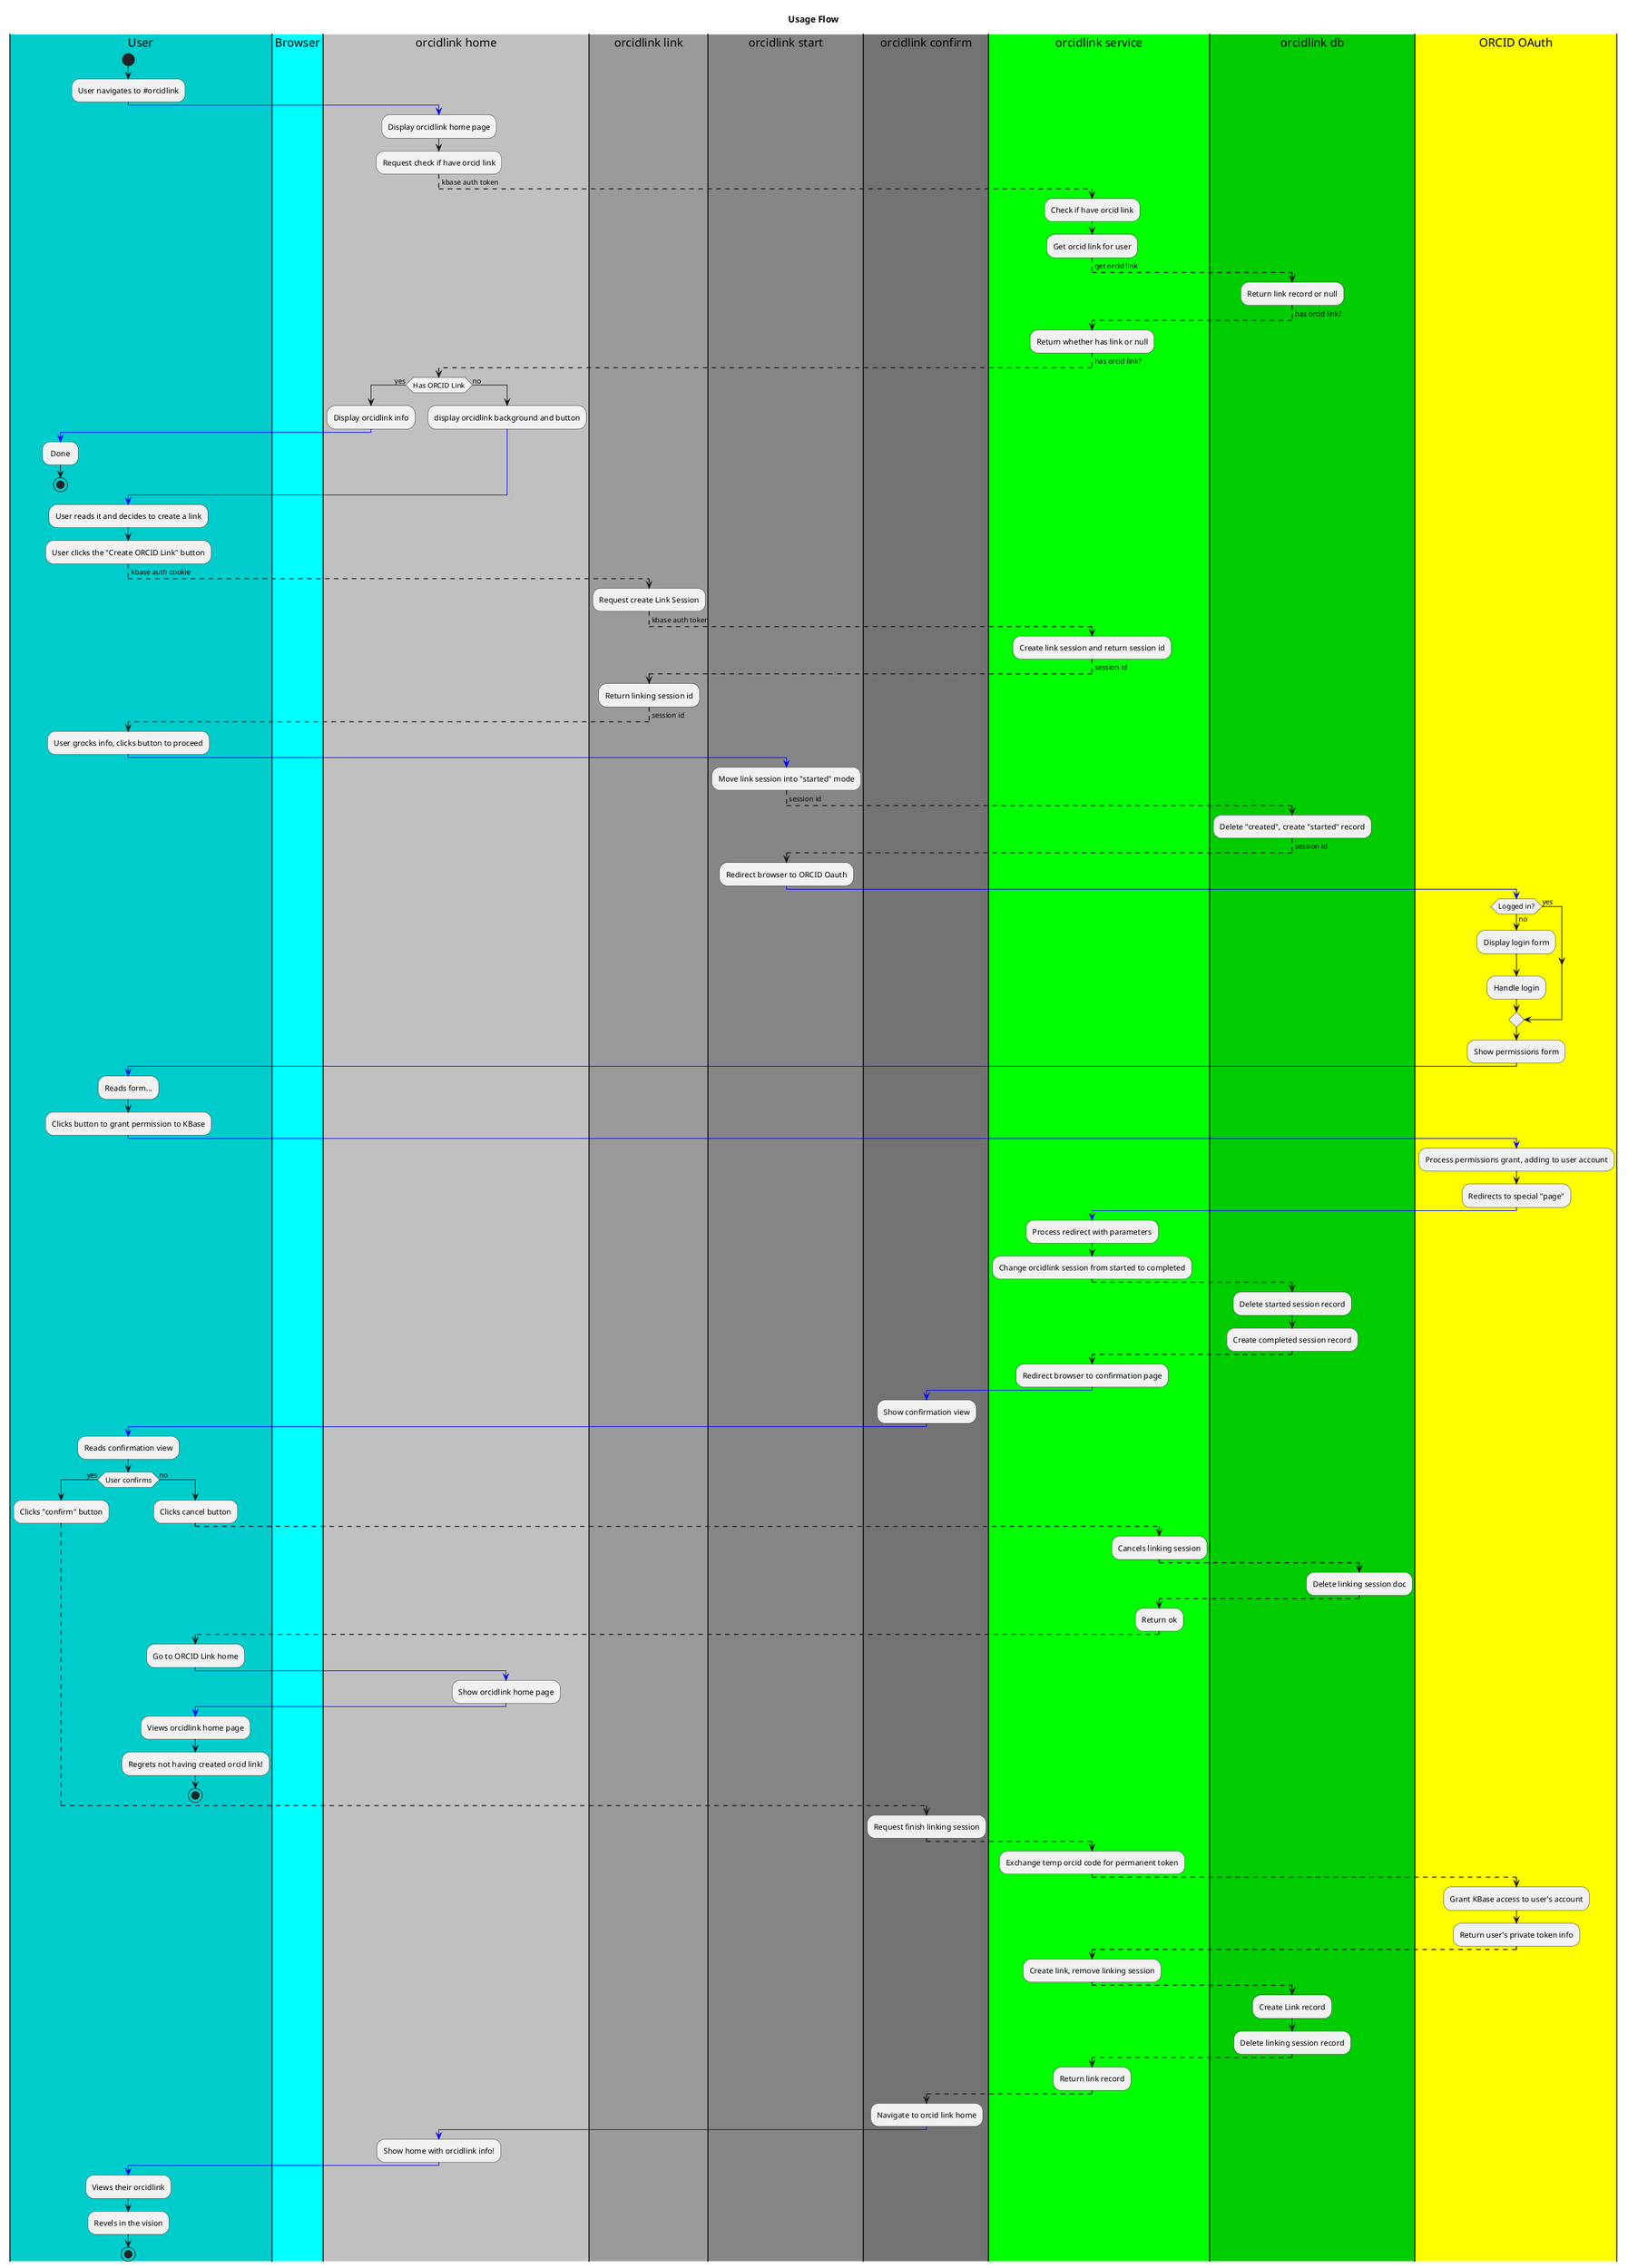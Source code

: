 @startuml

title Usage Flow

|%darken("aqua", 20)|User|
|#aqua|Browser|
|#silver|orcidlink home|
|%darken("silver", 20)|orcidlink link|
|%darken("silver", 30)|orcidlink start|
|%darken("silver", 40)|orcidlink confirm|
|#lime|orcidlink service|
|%darken("lime", 20)|orcidlink db|
|#yellow|ORCID OAuth|

|User|
start

|User|
:User navigates to #orcidlink;
-[#blue]->;

|orcidlink home|
:Display orcidlink home page;

:Request check if have orcid link;

-[dashed]-> kbase auth token;

|orcidlink service|
:Check if have orcid link;
:Get orcid link for user;
-[dashed]-> get orcid link;

|orcidlink db|
:Return link record or null;
-[dashed]-> has orcid link?;

|orcidlink service|
:Return whether has link or null;

-[dashed]-> has orcid link?;

|orcidlink home|

if (Has ORCID Link) then (yes)
    :Display orcidlink info;
    -[#blue]->;
    |User|
    : Done ;
    stop
else (no)
    |orcidlink home|
    :display orcidlink background and button;
    -[#blue]->;
endif

|User|
:User reads it and decides to create a link;
:User clicks the "Create ORCID Link" button;
-[dashed]-> kbase auth cookie;

|orcidlink link|
:Request create Link Session;
-[dashed]-> kbase auth token;

|orcidlink service|
:Create link session and return session id;
-[dashed]-> session id;

|orcidlink link|
:Return linking session id;
-[dashed]-> session id;

|User|
:User grocks info, clicks button to proceed;
-[#blue]->;

|orcidlink start|
:Move link session into "started" mode;
-[dashed]-> session id;

|orcidlink db|
:Delete "created", create "started" record;
-[dashed]-> session id;

|orcidlink start|
:Redirect browser to ORCID Oauth;
-[#blue]->;

|ORCID OAuth|
if (Logged in?) then (no)
    :Display login form;
    :Handle login;
else (yes)
endif

:Show permissions form;
-[#blue]->;

|User|
:Reads form...;
:Clicks button to grant permission to KBase;
-[#blue]->;

|ORCID OAuth|
:Process permissions grant, adding to user account;
:Redirects to special "page";
-[#blue]->;

|orcidlink service|
:Process redirect with parameters;
:Change orcidlink session from started to completed;
-[dashed]-> 

|orcidlink db|
:Delete started session record;
:Create completed session record;
-[dashed]-> 

|orcidlink service|
:Redirect browser to confirmation page;
-[#blue]->;

|orcidlink confirm|
:Show confirmation view;
-[#blue]->;

|User|
:Reads confirmation view;

if (User confirms) then (yes)
    :Clicks "confirm" button;
    -[dashed]-> 
else (no)
    :Clicks cancel button;
    -[dashed]-> 

    |orcidlink service|
    :Cancels linking session;
    -[dashed]-> 

    |orcidlink db|
    :Delete linking session doc;
    -[dashed]-> 

    |orcidlink service|
    :Return ok;
    -[dashed]-> 

    |User|
    :Go to ORCID Link home;
    -[#blue]->;

    |orcidlink home|
    :Show orcidlink home page;
    -[#blue]->;

    |User|
    :Views orcidlink home page;
    :Regrets not having created orcid link!;
    stop
endif

|orcidlink confirm|
:Request finish linking session;
-[dashed]->

|orcidlink service|
:Exchange temp orcid code for permanent token;
-[dashed]-> 

|ORCID OAuth|
:Grant KBase access to user's account;
:Return user's private token info;
-[dashed]-> 


|orcidlink service|
:Create link, remove linking session;
-[dashed]-> 

|orcidlink db|
:Create Link record;
:Delete linking session record;
-[dashed]->

|orcidlink service|
:Return link record;
-[dashed]->

|orcidlink confirm|
:Navigate to orcid link home;
-[#blue]->;

|orcidlink home|
:Show home with orcidlink info!;
-[#blue]->;

|User|
:Views their orcidlink;
:Revels in the vision;

stop


@enduml